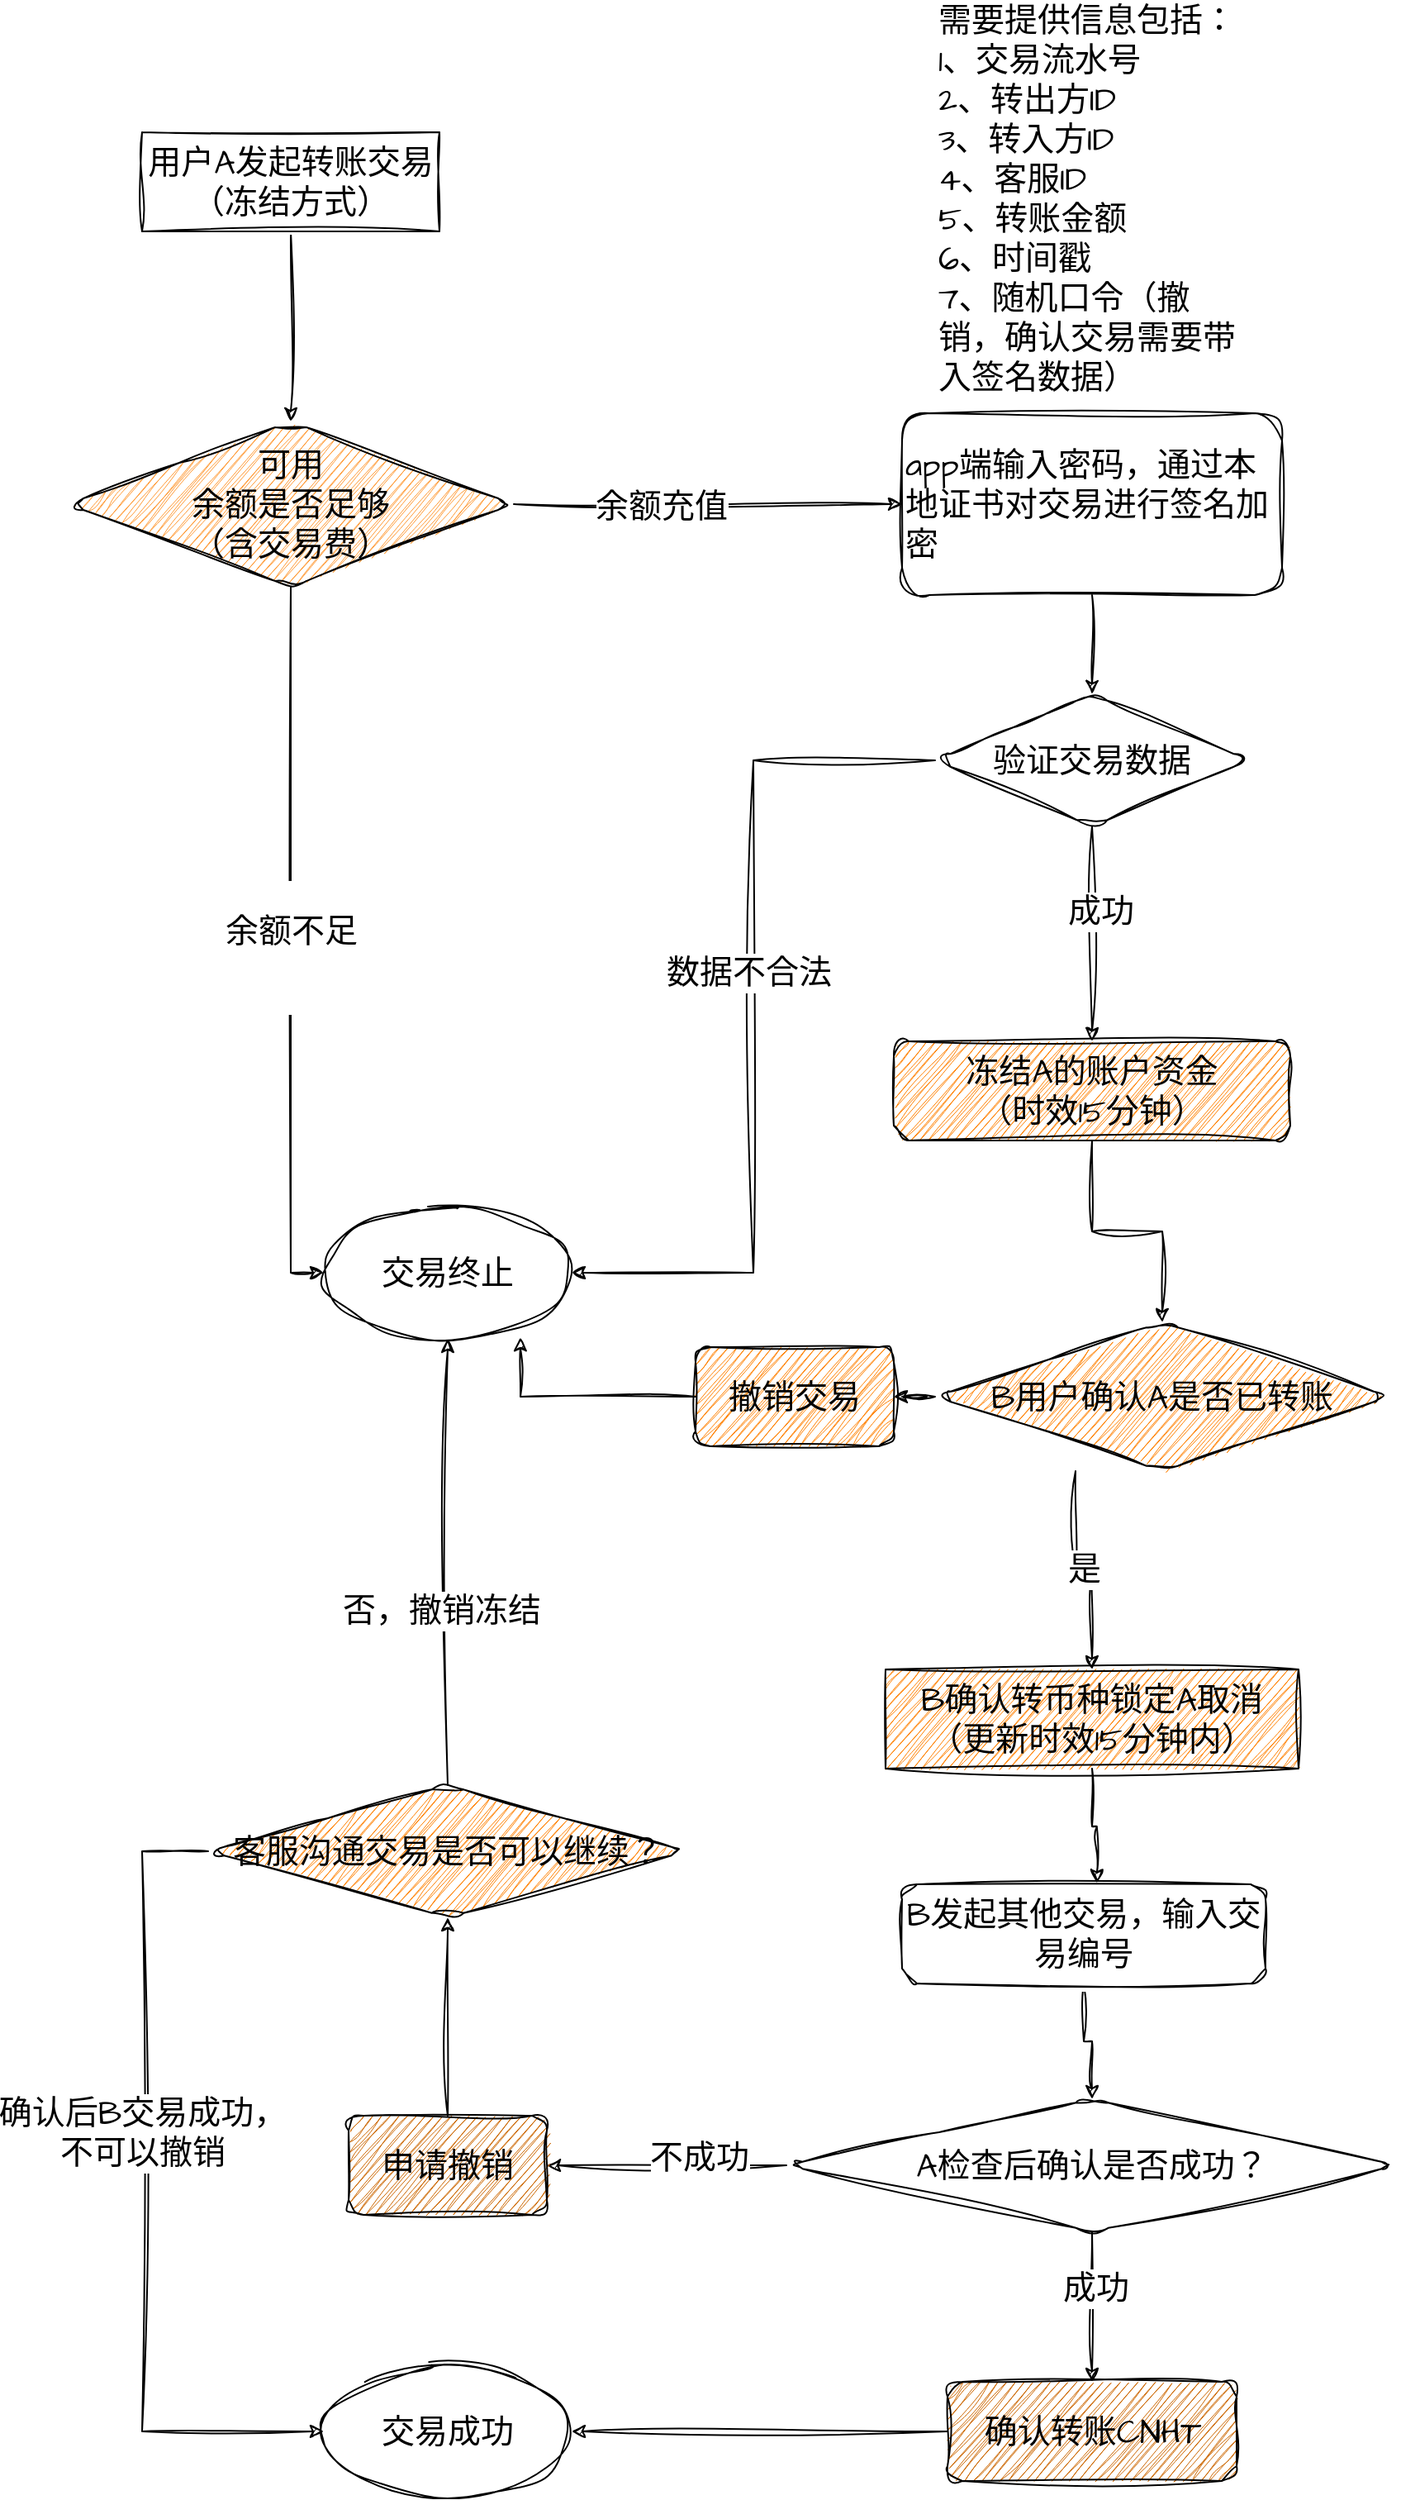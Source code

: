 <mxfile version="21.6.8" type="github">
  <diagram id="C5RBs43oDa-KdzZeNtuy" name="Page-1">
    <mxGraphModel dx="1861" dy="1644" grid="1" gridSize="10" guides="1" tooltips="1" connect="1" arrows="1" fold="1" page="1" pageScale="1" pageWidth="827" pageHeight="1169" math="0" shadow="0">
      <root>
        <mxCell id="WIyWlLk6GJQsqaUBKTNV-0" />
        <mxCell id="WIyWlLk6GJQsqaUBKTNV-1" parent="WIyWlLk6GJQsqaUBKTNV-0" />
        <mxCell id="F3JRNfg1lMUskxYJxzfs-19" value="" style="edgeStyle=orthogonalEdgeStyle;rounded=0;sketch=1;hachureGap=4;jiggle=2;curveFitting=1;orthogonalLoop=1;jettySize=auto;html=1;fontFamily=Architects Daughter;fontSource=https%3A%2F%2Ffonts.googleapis.com%2Fcss%3Ffamily%3DArchitects%2BDaughter;fontSize=16;" edge="1" parent="WIyWlLk6GJQsqaUBKTNV-1" source="F3JRNfg1lMUskxYJxzfs-0" target="F3JRNfg1lMUskxYJxzfs-18">
          <mxGeometry relative="1" as="geometry" />
        </mxCell>
        <mxCell id="F3JRNfg1lMUskxYJxzfs-0" value="app端输入密码，通过本地证书对交易进行签名加密" style="whiteSpace=wrap;html=1;rounded=1;glass=0;strokeWidth=1;shadow=0;sketch=1;hachureGap=4;jiggle=2;curveFitting=1;fontFamily=Architects Daughter;fontSource=https%3A%2F%2Ffonts.googleapis.com%2Fcss%3Ffamily%3DArchitects%2BDaughter;fontSize=20;align=left;" vertex="1" parent="WIyWlLk6GJQsqaUBKTNV-1">
          <mxGeometry x="520" y="170" width="230" height="110" as="geometry" />
        </mxCell>
        <mxCell id="F3JRNfg1lMUskxYJxzfs-10" style="edgeStyle=orthogonalEdgeStyle;rounded=0;sketch=1;hachureGap=4;jiggle=2;curveFitting=1;orthogonalLoop=1;jettySize=auto;html=1;entryX=0;entryY=0.5;entryDx=0;entryDy=0;fontFamily=Architects Daughter;fontSource=https%3A%2F%2Ffonts.googleapis.com%2Fcss%3Ffamily%3DArchitects%2BDaughter;fontSize=16;" edge="1" parent="WIyWlLk6GJQsqaUBKTNV-1" source="F3JRNfg1lMUskxYJxzfs-2" target="F3JRNfg1lMUskxYJxzfs-0">
          <mxGeometry relative="1" as="geometry" />
        </mxCell>
        <mxCell id="F3JRNfg1lMUskxYJxzfs-11" value="余额充值" style="edgeLabel;html=1;align=center;verticalAlign=middle;resizable=0;points=[];fontSize=20;fontFamily=Architects Daughter;" vertex="1" connectable="0" parent="F3JRNfg1lMUskxYJxzfs-10">
          <mxGeometry x="-0.244" y="-1" relative="1" as="geometry">
            <mxPoint as="offset" />
          </mxGeometry>
        </mxCell>
        <mxCell id="F3JRNfg1lMUskxYJxzfs-23" value="&#xa;&lt;span style=&quot;color: rgb(0, 0, 0); font-family: &amp;quot;Architects Daughter&amp;quot;; font-size: 20px; font-style: normal; font-variant-ligatures: normal; font-variant-caps: normal; font-weight: 400; letter-spacing: normal; orphans: 2; text-align: center; text-indent: 0px; text-transform: none; widows: 2; word-spacing: 0px; -webkit-text-stroke-width: 0px; background-color: rgb(255, 255, 255); text-decoration-thickness: initial; text-decoration-style: initial; text-decoration-color: initial; float: none; display: inline !important;&quot;&gt;余额不足&lt;/span&gt;&#xa;&#xa;" style="edgeStyle=orthogonalEdgeStyle;rounded=0;sketch=1;hachureGap=4;jiggle=2;curveFitting=1;orthogonalLoop=1;jettySize=auto;html=1;entryX=0;entryY=0.5;entryDx=0;entryDy=0;fontFamily=Architects Daughter;fontSource=https%3A%2F%2Ffonts.googleapis.com%2Fcss%3Ffamily%3DArchitects%2BDaughter;fontSize=16;" edge="1" parent="WIyWlLk6GJQsqaUBKTNV-1" source="F3JRNfg1lMUskxYJxzfs-2" target="F3JRNfg1lMUskxYJxzfs-4">
          <mxGeometry relative="1" as="geometry" />
        </mxCell>
        <mxCell id="F3JRNfg1lMUskxYJxzfs-2" value="可用&lt;br&gt;余额是否足够&lt;br&gt;（含交易费）" style="rhombus;whiteSpace=wrap;html=1;fontSize=20;fontFamily=Architects Daughter;rounded=1;glass=0;strokeWidth=1;shadow=0;sketch=1;hachureGap=4;jiggle=2;curveFitting=1;fontSource=https%3A%2F%2Ffonts.googleapis.com%2Fcss%3Ffamily%3DArchitects%2BDaughter;fillColor=#FF9933;" vertex="1" parent="WIyWlLk6GJQsqaUBKTNV-1">
          <mxGeometry x="15" y="175" width="270" height="100" as="geometry" />
        </mxCell>
        <mxCell id="F3JRNfg1lMUskxYJxzfs-4" value="交易终止" style="ellipse;whiteSpace=wrap;html=1;fontSize=20;fontFamily=Architects Daughter;rounded=1;glass=0;strokeWidth=1;shadow=0;sketch=1;hachureGap=4;jiggle=2;curveFitting=1;fontSource=https%3A%2F%2Ffonts.googleapis.com%2Fcss%3Ffamily%3DArchitects%2BDaughter;" vertex="1" parent="WIyWlLk6GJQsqaUBKTNV-1">
          <mxGeometry x="170" y="650" width="150" height="80" as="geometry" />
        </mxCell>
        <mxCell id="F3JRNfg1lMUskxYJxzfs-9" style="edgeStyle=orthogonalEdgeStyle;rounded=0;sketch=1;hachureGap=4;jiggle=2;curveFitting=1;orthogonalLoop=1;jettySize=auto;html=1;fontFamily=Architects Daughter;fontSource=https%3A%2F%2Ffonts.googleapis.com%2Fcss%3Ffamily%3DArchitects%2BDaughter;fontSize=16;" edge="1" parent="WIyWlLk6GJQsqaUBKTNV-1" source="F3JRNfg1lMUskxYJxzfs-8" target="F3JRNfg1lMUskxYJxzfs-2">
          <mxGeometry relative="1" as="geometry" />
        </mxCell>
        <mxCell id="F3JRNfg1lMUskxYJxzfs-8" value="用户A发起转账交易（冻结方式）" style="rounded=0;whiteSpace=wrap;html=1;sketch=1;hachureGap=4;jiggle=2;curveFitting=1;fontFamily=Architects Daughter;fontSource=https%3A%2F%2Ffonts.googleapis.com%2Fcss%3Ffamily%3DArchitects%2BDaughter;fontSize=20;" vertex="1" parent="WIyWlLk6GJQsqaUBKTNV-1">
          <mxGeometry x="60" width="180" height="60" as="geometry" />
        </mxCell>
        <mxCell id="F3JRNfg1lMUskxYJxzfs-13" value="需要提供信息包括：&lt;br&gt;1、交易流水号&lt;br&gt;2、转出方ID&lt;br&gt;3、转入方ID&lt;br&gt;4、客服ID&lt;br&gt;5、转账金额&lt;br&gt;6、时间戳&lt;br&gt;7、随机口令（撤销，确认交易需要带入签名数据）" style="text;html=1;strokeColor=none;fillColor=none;align=left;verticalAlign=middle;whiteSpace=wrap;rounded=0;fontSize=20;fontFamily=Architects Daughter;" vertex="1" parent="WIyWlLk6GJQsqaUBKTNV-1">
          <mxGeometry x="540" y="20" width="190" height="40" as="geometry" />
        </mxCell>
        <mxCell id="F3JRNfg1lMUskxYJxzfs-56" value="" style="edgeStyle=orthogonalEdgeStyle;rounded=0;sketch=1;hachureGap=4;jiggle=2;curveFitting=1;orthogonalLoop=1;jettySize=auto;html=1;fontFamily=Architects Daughter;fontSource=https%3A%2F%2Ffonts.googleapis.com%2Fcss%3Ffamily%3DArchitects%2BDaughter;fontSize=16;" edge="1" parent="WIyWlLk6GJQsqaUBKTNV-1" source="F3JRNfg1lMUskxYJxzfs-14" target="F3JRNfg1lMUskxYJxzfs-55">
          <mxGeometry relative="1" as="geometry" />
        </mxCell>
        <mxCell id="F3JRNfg1lMUskxYJxzfs-14" value="冻结A的账户资金&lt;br&gt;（时效15分钟）" style="whiteSpace=wrap;html=1;rounded=1;glass=0;strokeWidth=1;shadow=0;sketch=1;hachureGap=4;jiggle=2;curveFitting=1;fontFamily=Architects Daughter;fontSource=https%3A%2F%2Ffonts.googleapis.com%2Fcss%3Ffamily%3DArchitects%2BDaughter;fontSize=20;fillColor=#FF8000;" vertex="1" parent="WIyWlLk6GJQsqaUBKTNV-1">
          <mxGeometry x="515" y="550" width="240" height="60" as="geometry" />
        </mxCell>
        <mxCell id="F3JRNfg1lMUskxYJxzfs-20" style="edgeStyle=orthogonalEdgeStyle;rounded=0;sketch=1;hachureGap=4;jiggle=2;curveFitting=1;orthogonalLoop=1;jettySize=auto;html=1;fontFamily=Architects Daughter;fontSource=https%3A%2F%2Ffonts.googleapis.com%2Fcss%3Ffamily%3DArchitects%2BDaughter;fontSize=16;" edge="1" parent="WIyWlLk6GJQsqaUBKTNV-1" source="F3JRNfg1lMUskxYJxzfs-18" target="F3JRNfg1lMUskxYJxzfs-14">
          <mxGeometry relative="1" as="geometry" />
        </mxCell>
        <mxCell id="F3JRNfg1lMUskxYJxzfs-21" value="成功" style="edgeLabel;html=1;align=center;verticalAlign=middle;resizable=0;points=[];fontSize=20;fontFamily=Architects Daughter;" vertex="1" connectable="0" parent="F3JRNfg1lMUskxYJxzfs-20">
          <mxGeometry x="-0.218" y="5" relative="1" as="geometry">
            <mxPoint as="offset" />
          </mxGeometry>
        </mxCell>
        <mxCell id="F3JRNfg1lMUskxYJxzfs-22" style="edgeStyle=orthogonalEdgeStyle;rounded=0;sketch=1;hachureGap=4;jiggle=2;curveFitting=1;orthogonalLoop=1;jettySize=auto;html=1;entryX=1;entryY=0.5;entryDx=0;entryDy=0;fontFamily=Architects Daughter;fontSource=https%3A%2F%2Ffonts.googleapis.com%2Fcss%3Ffamily%3DArchitects%2BDaughter;fontSize=16;" edge="1" parent="WIyWlLk6GJQsqaUBKTNV-1" source="F3JRNfg1lMUskxYJxzfs-18" target="F3JRNfg1lMUskxYJxzfs-4">
          <mxGeometry relative="1" as="geometry" />
        </mxCell>
        <mxCell id="F3JRNfg1lMUskxYJxzfs-25" value="数据不合法" style="edgeLabel;html=1;align=center;verticalAlign=middle;resizable=0;points=[];fontSize=20;fontFamily=Architects Daughter;" vertex="1" connectable="0" parent="F3JRNfg1lMUskxYJxzfs-22">
          <mxGeometry x="-0.103" y="-3" relative="1" as="geometry">
            <mxPoint as="offset" />
          </mxGeometry>
        </mxCell>
        <mxCell id="F3JRNfg1lMUskxYJxzfs-18" value="&lt;div style=&quot;&quot;&gt;&lt;span style=&quot;background-color: initial;&quot;&gt;验证交易数据&lt;/span&gt;&lt;/div&gt;" style="rhombus;whiteSpace=wrap;html=1;fontSize=20;fontFamily=Architects Daughter;align=center;rounded=1;glass=0;strokeWidth=1;shadow=0;sketch=1;hachureGap=4;jiggle=2;curveFitting=1;fontSource=https%3A%2F%2Ffonts.googleapis.com%2Fcss%3Ffamily%3DArchitects%2BDaughter;" vertex="1" parent="WIyWlLk6GJQsqaUBKTNV-1">
          <mxGeometry x="540" y="340" width="190" height="80" as="geometry" />
        </mxCell>
        <mxCell id="F3JRNfg1lMUskxYJxzfs-36" value="" style="edgeStyle=orthogonalEdgeStyle;rounded=0;sketch=1;hachureGap=4;jiggle=2;curveFitting=1;orthogonalLoop=1;jettySize=auto;html=1;fontFamily=Architects Daughter;fontSource=https%3A%2F%2Ffonts.googleapis.com%2Fcss%3Ffamily%3DArchitects%2BDaughter;fontSize=16;" edge="1" parent="WIyWlLk6GJQsqaUBKTNV-1" target="F3JRNfg1lMUskxYJxzfs-35">
          <mxGeometry relative="1" as="geometry">
            <mxPoint x="625" y="810" as="sourcePoint" />
          </mxGeometry>
        </mxCell>
        <mxCell id="F3JRNfg1lMUskxYJxzfs-58" value="是" style="edgeLabel;html=1;align=center;verticalAlign=middle;resizable=0;points=[];fontSize=20;fontFamily=Architects Daughter;" vertex="1" connectable="0" parent="F3JRNfg1lMUskxYJxzfs-36">
          <mxGeometry x="-0.001" y="2" relative="1" as="geometry">
            <mxPoint as="offset" />
          </mxGeometry>
        </mxCell>
        <mxCell id="F3JRNfg1lMUskxYJxzfs-40" value="" style="edgeStyle=orthogonalEdgeStyle;rounded=0;sketch=1;hachureGap=4;jiggle=2;curveFitting=1;orthogonalLoop=1;jettySize=auto;html=1;fontFamily=Architects Daughter;fontSource=https%3A%2F%2Ffonts.googleapis.com%2Fcss%3Ffamily%3DArchitects%2BDaughter;fontSize=16;" edge="1" parent="WIyWlLk6GJQsqaUBKTNV-1" source="F3JRNfg1lMUskxYJxzfs-28" target="F3JRNfg1lMUskxYJxzfs-39">
          <mxGeometry relative="1" as="geometry" />
        </mxCell>
        <mxCell id="F3JRNfg1lMUskxYJxzfs-28" value="B发起其他交易，输入交易编号" style="rounded=1;whiteSpace=wrap;html=1;sketch=1;hachureGap=4;jiggle=2;curveFitting=1;fontFamily=Architects Daughter;fontSource=https%3A%2F%2Ffonts.googleapis.com%2Fcss%3Ffamily%3DArchitects%2BDaughter;fontSize=20;" vertex="1" parent="WIyWlLk6GJQsqaUBKTNV-1">
          <mxGeometry x="520" y="1060" width="220" height="60" as="geometry" />
        </mxCell>
        <mxCell id="F3JRNfg1lMUskxYJxzfs-34" value="" style="edgeStyle=orthogonalEdgeStyle;rounded=0;sketch=1;hachureGap=4;jiggle=2;curveFitting=1;orthogonalLoop=1;jettySize=auto;html=1;fontFamily=Architects Daughter;fontSource=https%3A%2F%2Ffonts.googleapis.com%2Fcss%3Ffamily%3DArchitects%2BDaughter;fontSize=16;" edge="1" parent="WIyWlLk6GJQsqaUBKTNV-1" source="F3JRNfg1lMUskxYJxzfs-30" target="F3JRNfg1lMUskxYJxzfs-33">
          <mxGeometry relative="1" as="geometry" />
        </mxCell>
        <mxCell id="F3JRNfg1lMUskxYJxzfs-30" value="确认转账CNHT" style="whiteSpace=wrap;html=1;fontSize=20;fontFamily=Architects Daughter;rounded=1;sketch=1;hachureGap=4;jiggle=2;curveFitting=1;fontSource=https%3A%2F%2Ffonts.googleapis.com%2Fcss%3Ffamily%3DArchitects%2BDaughter;fillColor=#CC6600;" vertex="1" parent="WIyWlLk6GJQsqaUBKTNV-1">
          <mxGeometry x="547.5" y="1361" width="175" height="60" as="geometry" />
        </mxCell>
        <mxCell id="F3JRNfg1lMUskxYJxzfs-33" value="交易成功" style="ellipse;whiteSpace=wrap;html=1;fontSize=20;fontFamily=Architects Daughter;rounded=1;sketch=1;hachureGap=4;jiggle=2;curveFitting=1;fontSource=https%3A%2F%2Ffonts.googleapis.com%2Fcss%3Ffamily%3DArchitects%2BDaughter;" vertex="1" parent="WIyWlLk6GJQsqaUBKTNV-1">
          <mxGeometry x="170" y="1351" width="150" height="80" as="geometry" />
        </mxCell>
        <mxCell id="F3JRNfg1lMUskxYJxzfs-37" style="edgeStyle=orthogonalEdgeStyle;rounded=0;sketch=1;hachureGap=4;jiggle=2;curveFitting=1;orthogonalLoop=1;jettySize=auto;html=1;entryX=0.536;entryY=-0.012;entryDx=0;entryDy=0;entryPerimeter=0;fontFamily=Architects Daughter;fontSource=https%3A%2F%2Ffonts.googleapis.com%2Fcss%3Ffamily%3DArchitects%2BDaughter;fontSize=16;" edge="1" parent="WIyWlLk6GJQsqaUBKTNV-1" source="F3JRNfg1lMUskxYJxzfs-35" target="F3JRNfg1lMUskxYJxzfs-28">
          <mxGeometry relative="1" as="geometry" />
        </mxCell>
        <mxCell id="F3JRNfg1lMUskxYJxzfs-35" value="B确认转币种锁定A取消&lt;br&gt;（更新时效15分钟内）" style="whiteSpace=wrap;html=1;fontSize=20;fontFamily=Architects Daughter;rounded=0;sketch=1;hachureGap=4;jiggle=2;curveFitting=1;fontSource=https%3A%2F%2Ffonts.googleapis.com%2Fcss%3Ffamily%3DArchitects%2BDaughter;fillColor=#FF8000;" vertex="1" parent="WIyWlLk6GJQsqaUBKTNV-1">
          <mxGeometry x="510" y="930" width="250" height="60" as="geometry" />
        </mxCell>
        <mxCell id="F3JRNfg1lMUskxYJxzfs-41" style="edgeStyle=orthogonalEdgeStyle;rounded=0;sketch=1;hachureGap=4;jiggle=2;curveFitting=1;orthogonalLoop=1;jettySize=auto;html=1;entryX=0.5;entryY=0;entryDx=0;entryDy=0;fontFamily=Architects Daughter;fontSource=https%3A%2F%2Ffonts.googleapis.com%2Fcss%3Ffamily%3DArchitects%2BDaughter;fontSize=16;" edge="1" parent="WIyWlLk6GJQsqaUBKTNV-1" source="F3JRNfg1lMUskxYJxzfs-39" target="F3JRNfg1lMUskxYJxzfs-30">
          <mxGeometry relative="1" as="geometry" />
        </mxCell>
        <mxCell id="F3JRNfg1lMUskxYJxzfs-42" value="成功" style="edgeLabel;html=1;align=center;verticalAlign=middle;resizable=0;points=[];fontSize=20;fontFamily=Architects Daughter;" vertex="1" connectable="0" parent="F3JRNfg1lMUskxYJxzfs-41">
          <mxGeometry x="-0.249" y="2" relative="1" as="geometry">
            <mxPoint as="offset" />
          </mxGeometry>
        </mxCell>
        <mxCell id="F3JRNfg1lMUskxYJxzfs-44" value="" style="edgeStyle=orthogonalEdgeStyle;rounded=0;sketch=1;hachureGap=4;jiggle=2;curveFitting=1;orthogonalLoop=1;jettySize=auto;html=1;fontFamily=Architects Daughter;fontSource=https%3A%2F%2Ffonts.googleapis.com%2Fcss%3Ffamily%3DArchitects%2BDaughter;fontSize=16;" edge="1" parent="WIyWlLk6GJQsqaUBKTNV-1" source="F3JRNfg1lMUskxYJxzfs-39" target="F3JRNfg1lMUskxYJxzfs-43">
          <mxGeometry relative="1" as="geometry" />
        </mxCell>
        <mxCell id="F3JRNfg1lMUskxYJxzfs-45" value="不成功" style="edgeLabel;html=1;align=center;verticalAlign=middle;resizable=0;points=[];fontSize=20;fontFamily=Architects Daughter;" vertex="1" connectable="0" parent="F3JRNfg1lMUskxYJxzfs-44">
          <mxGeometry x="-0.272" y="-5" relative="1" as="geometry">
            <mxPoint as="offset" />
          </mxGeometry>
        </mxCell>
        <mxCell id="F3JRNfg1lMUskxYJxzfs-39" value="A检查后确认是否成功？" style="rhombus;whiteSpace=wrap;html=1;fontSize=20;fontFamily=Architects Daughter;rounded=1;sketch=1;hachureGap=4;jiggle=2;curveFitting=1;fontSource=https%3A%2F%2Ffonts.googleapis.com%2Fcss%3Ffamily%3DArchitects%2BDaughter;fillColor=none;" vertex="1" parent="WIyWlLk6GJQsqaUBKTNV-1">
          <mxGeometry x="450" y="1190" width="370" height="80" as="geometry" />
        </mxCell>
        <mxCell id="F3JRNfg1lMUskxYJxzfs-50" value="" style="edgeStyle=orthogonalEdgeStyle;rounded=0;sketch=1;hachureGap=4;jiggle=2;curveFitting=1;orthogonalLoop=1;jettySize=auto;html=1;fontFamily=Architects Daughter;fontSource=https%3A%2F%2Ffonts.googleapis.com%2Fcss%3Ffamily%3DArchitects%2BDaughter;fontSize=16;" edge="1" parent="WIyWlLk6GJQsqaUBKTNV-1" source="F3JRNfg1lMUskxYJxzfs-43" target="F3JRNfg1lMUskxYJxzfs-49">
          <mxGeometry relative="1" as="geometry" />
        </mxCell>
        <mxCell id="F3JRNfg1lMUskxYJxzfs-43" value="申请撤销" style="whiteSpace=wrap;html=1;fontSize=20;fontFamily=Architects Daughter;rounded=1;sketch=1;hachureGap=4;jiggle=2;curveFitting=1;fontSource=https%3A%2F%2Ffonts.googleapis.com%2Fcss%3Ffamily%3DArchitects%2BDaughter;fillColor=#CC6600;" vertex="1" parent="WIyWlLk6GJQsqaUBKTNV-1">
          <mxGeometry x="185" y="1200" width="120" height="60" as="geometry" />
        </mxCell>
        <mxCell id="F3JRNfg1lMUskxYJxzfs-48" style="edgeStyle=orthogonalEdgeStyle;rounded=0;sketch=1;hachureGap=4;jiggle=2;curveFitting=1;orthogonalLoop=1;jettySize=auto;html=1;entryX=0.5;entryY=1;entryDx=0;entryDy=0;fontFamily=Architects Daughter;fontSource=https%3A%2F%2Ffonts.googleapis.com%2Fcss%3Ffamily%3DArchitects%2BDaughter;fontSize=16;exitX=0.5;exitY=0;exitDx=0;exitDy=0;" edge="1" parent="WIyWlLk6GJQsqaUBKTNV-1" source="F3JRNfg1lMUskxYJxzfs-49" target="F3JRNfg1lMUskxYJxzfs-4">
          <mxGeometry relative="1" as="geometry">
            <mxPoint x="245" y="990" as="sourcePoint" />
          </mxGeometry>
        </mxCell>
        <mxCell id="F3JRNfg1lMUskxYJxzfs-51" value="否，撤销冻结" style="edgeLabel;html=1;align=center;verticalAlign=middle;resizable=0;points=[];fontSize=20;fontFamily=Architects Daughter;" vertex="1" connectable="0" parent="F3JRNfg1lMUskxYJxzfs-48">
          <mxGeometry x="-0.216" y="4" relative="1" as="geometry">
            <mxPoint as="offset" />
          </mxGeometry>
        </mxCell>
        <mxCell id="F3JRNfg1lMUskxYJxzfs-52" style="edgeStyle=orthogonalEdgeStyle;rounded=0;sketch=1;hachureGap=4;jiggle=2;curveFitting=1;orthogonalLoop=1;jettySize=auto;html=1;fontFamily=Architects Daughter;fontSource=https%3A%2F%2Ffonts.googleapis.com%2Fcss%3Ffamily%3DArchitects%2BDaughter;fontSize=16;" edge="1" parent="WIyWlLk6GJQsqaUBKTNV-1" source="F3JRNfg1lMUskxYJxzfs-49" target="F3JRNfg1lMUskxYJxzfs-33">
          <mxGeometry relative="1" as="geometry">
            <Array as="points">
              <mxPoint x="60" y="1040" />
              <mxPoint x="60" y="1391" />
            </Array>
          </mxGeometry>
        </mxCell>
        <mxCell id="F3JRNfg1lMUskxYJxzfs-53" value="确认后B交易成功，&lt;br&gt;不可以撤销" style="edgeLabel;html=1;align=center;verticalAlign=middle;resizable=0;points=[];fontSize=20;fontFamily=Architects Daughter;" vertex="1" connectable="0" parent="F3JRNfg1lMUskxYJxzfs-52">
          <mxGeometry x="-0.163" relative="1" as="geometry">
            <mxPoint as="offset" />
          </mxGeometry>
        </mxCell>
        <mxCell id="F3JRNfg1lMUskxYJxzfs-49" value="客服沟通交易是否可以继续？" style="rhombus;whiteSpace=wrap;html=1;fontSize=20;fontFamily=Architects Daughter;rounded=1;sketch=1;hachureGap=4;jiggle=2;curveFitting=1;fontSource=https%3A%2F%2Ffonts.googleapis.com%2Fcss%3Ffamily%3DArchitects%2BDaughter;fillColor=#FF8000;" vertex="1" parent="WIyWlLk6GJQsqaUBKTNV-1">
          <mxGeometry x="100" y="1000" width="290" height="80" as="geometry" />
        </mxCell>
        <mxCell id="F3JRNfg1lMUskxYJxzfs-60" value="" style="edgeStyle=orthogonalEdgeStyle;rounded=0;sketch=1;hachureGap=4;jiggle=2;curveFitting=1;orthogonalLoop=1;jettySize=auto;html=1;fontFamily=Architects Daughter;fontSource=https%3A%2F%2Ffonts.googleapis.com%2Fcss%3Ffamily%3DArchitects%2BDaughter;fontSize=16;" edge="1" parent="WIyWlLk6GJQsqaUBKTNV-1" source="F3JRNfg1lMUskxYJxzfs-55" target="F3JRNfg1lMUskxYJxzfs-59">
          <mxGeometry relative="1" as="geometry" />
        </mxCell>
        <mxCell id="F3JRNfg1lMUskxYJxzfs-55" value="B用户确认A是否已转账" style="rhombus;whiteSpace=wrap;html=1;fontSize=20;fontFamily=Architects Daughter;fillColor=#FF8000;rounded=1;glass=0;strokeWidth=1;shadow=0;sketch=1;hachureGap=4;jiggle=2;curveFitting=1;fontSource=https%3A%2F%2Ffonts.googleapis.com%2Fcss%3Ffamily%3DArchitects%2BDaughter;" vertex="1" parent="WIyWlLk6GJQsqaUBKTNV-1">
          <mxGeometry x="540" y="720" width="275" height="90" as="geometry" />
        </mxCell>
        <mxCell id="F3JRNfg1lMUskxYJxzfs-61" style="edgeStyle=orthogonalEdgeStyle;rounded=0;sketch=1;hachureGap=4;jiggle=2;curveFitting=1;orthogonalLoop=1;jettySize=auto;html=1;entryX=0.793;entryY=0.989;entryDx=0;entryDy=0;entryPerimeter=0;fontFamily=Architects Daughter;fontSource=https%3A%2F%2Ffonts.googleapis.com%2Fcss%3Ffamily%3DArchitects%2BDaughter;fontSize=16;" edge="1" parent="WIyWlLk6GJQsqaUBKTNV-1" source="F3JRNfg1lMUskxYJxzfs-59" target="F3JRNfg1lMUskxYJxzfs-4">
          <mxGeometry relative="1" as="geometry" />
        </mxCell>
        <mxCell id="F3JRNfg1lMUskxYJxzfs-59" value="撤销交易" style="whiteSpace=wrap;html=1;fontSize=20;fontFamily=Architects Daughter;fillColor=#FF8000;rounded=1;glass=0;strokeWidth=1;shadow=0;sketch=1;hachureGap=4;jiggle=2;curveFitting=1;fontSource=https%3A%2F%2Ffonts.googleapis.com%2Fcss%3Ffamily%3DArchitects%2BDaughter;" vertex="1" parent="WIyWlLk6GJQsqaUBKTNV-1">
          <mxGeometry x="395" y="735" width="120" height="60" as="geometry" />
        </mxCell>
      </root>
    </mxGraphModel>
  </diagram>
</mxfile>
